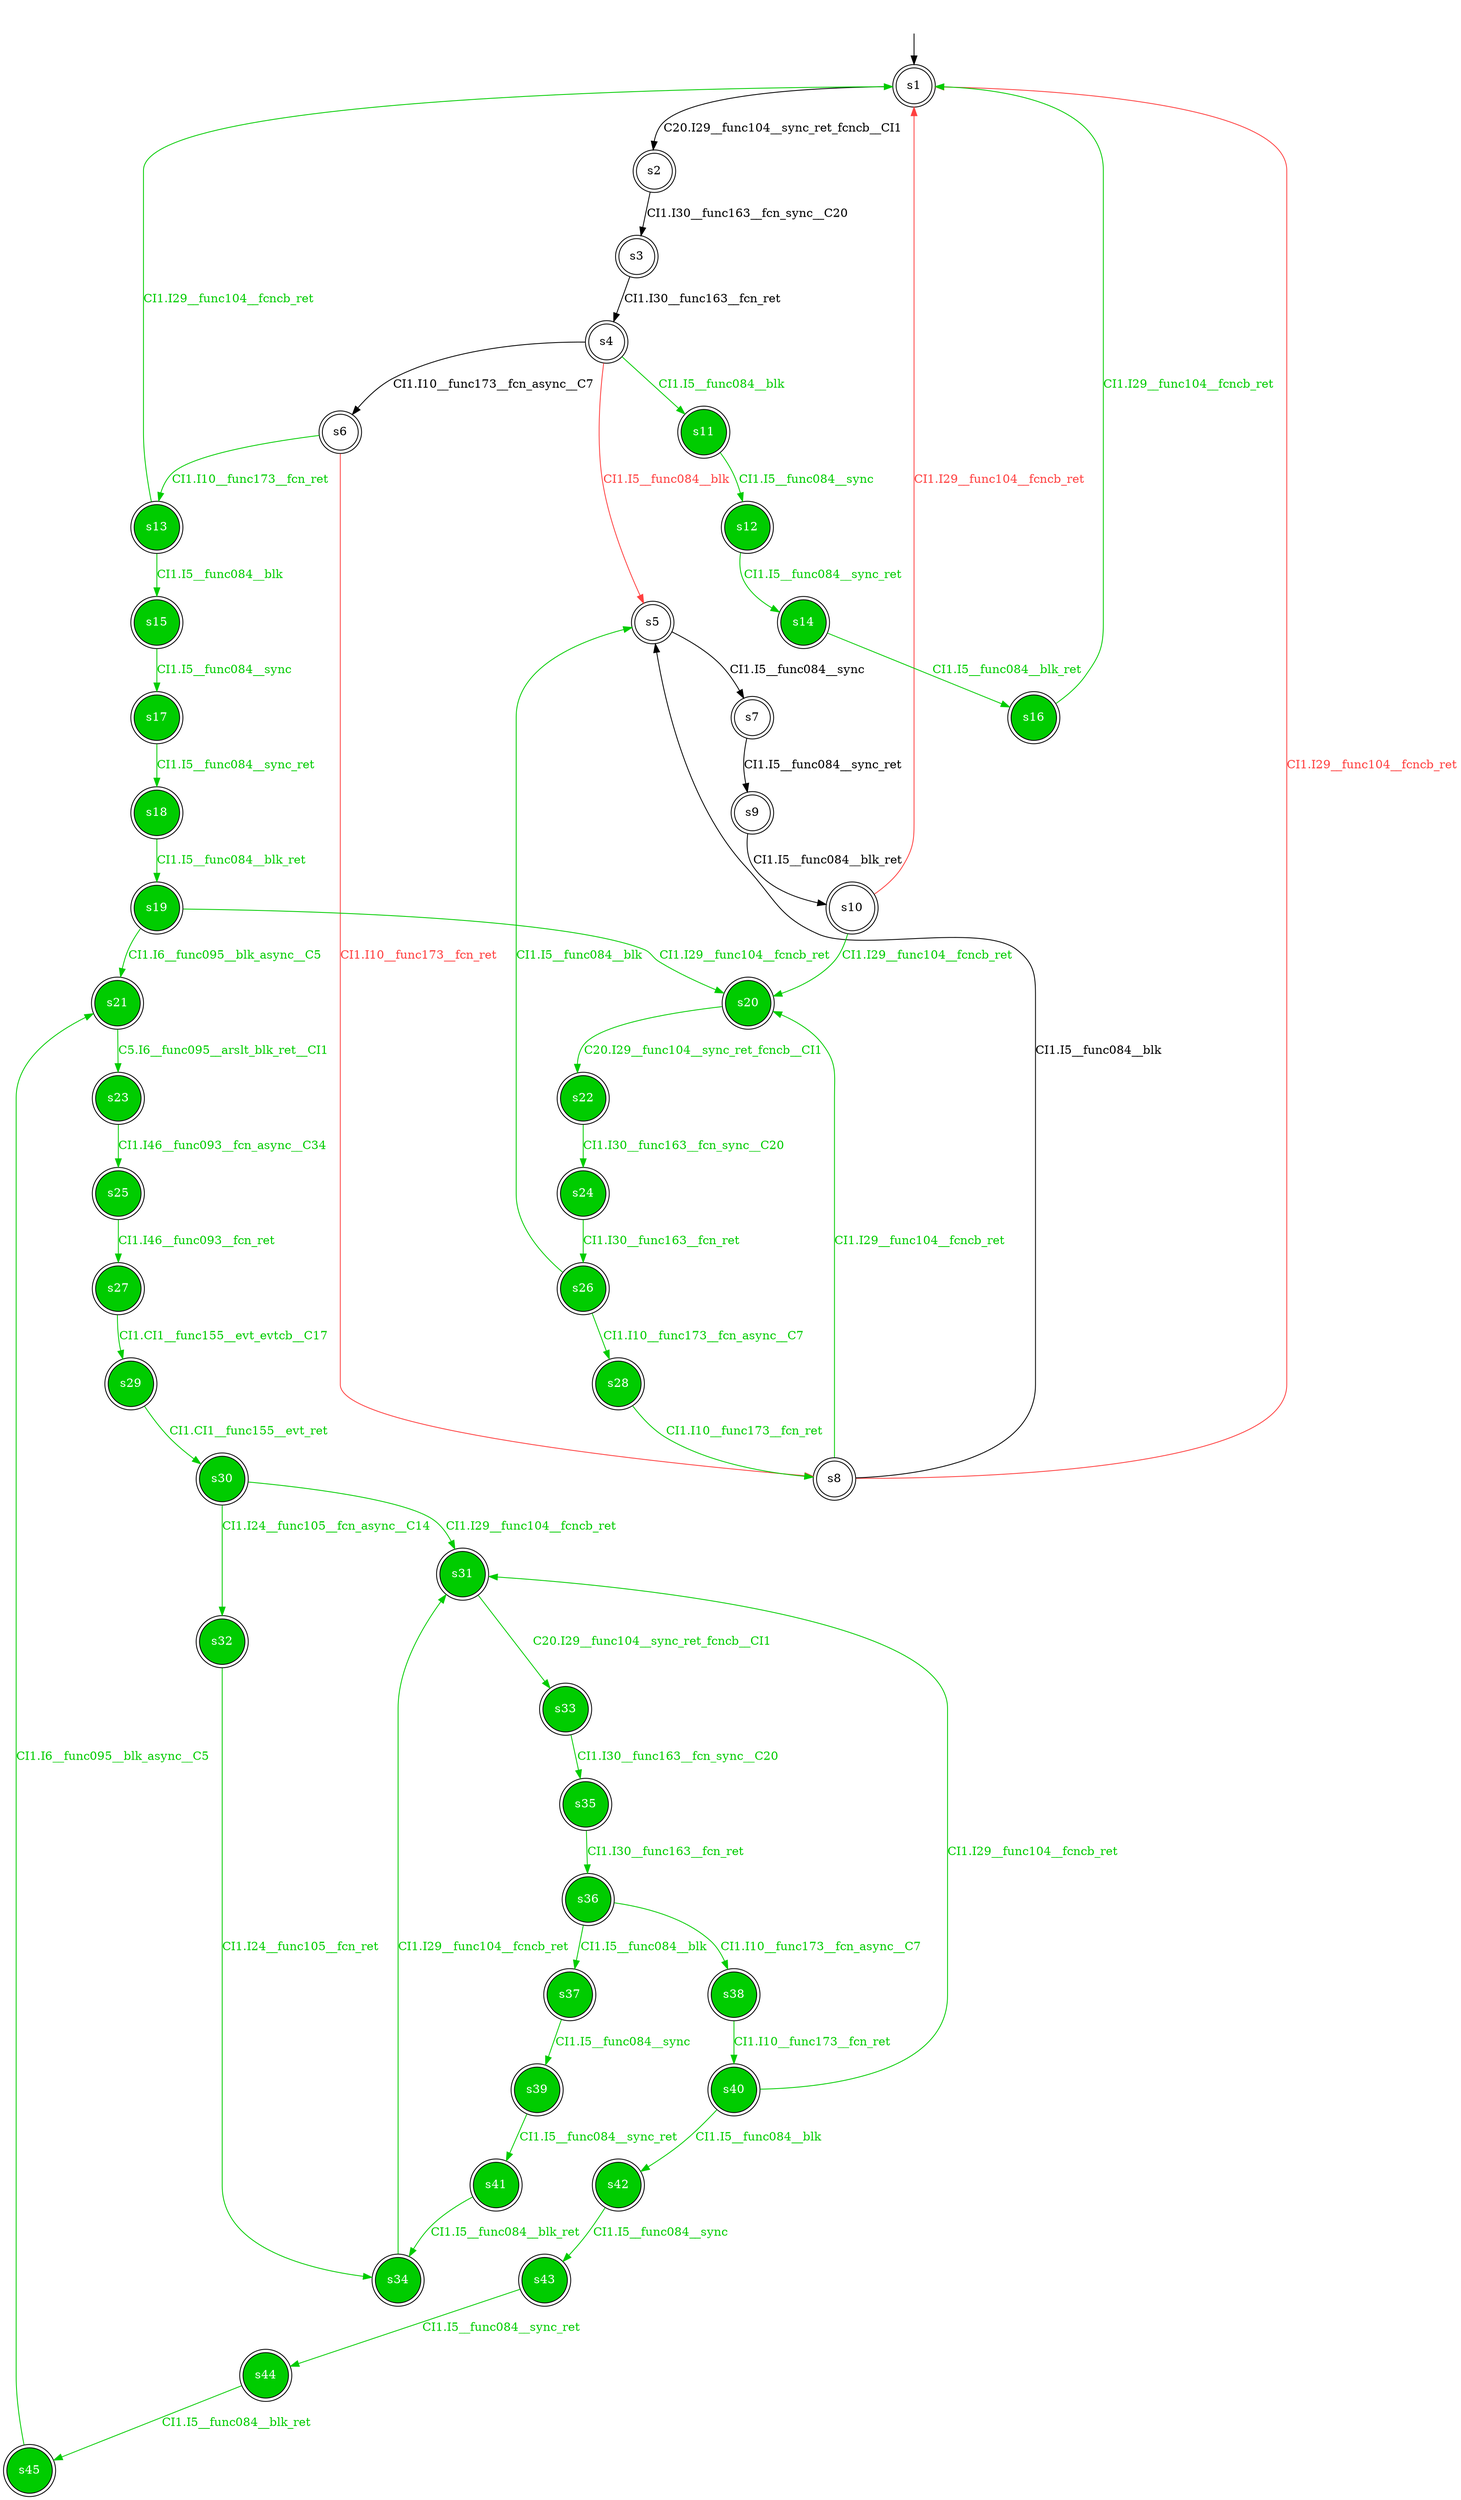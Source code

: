 digraph diffautomaton {
	1 [label=<s1> shape="doublecircle"];
	2 [label=<s2> shape="doublecircle"];
	3 [label=<s3> shape="doublecircle"];
	4 [label=<s4> shape="doublecircle"];
	5 [label=<s5> shape="doublecircle"];
	6 [label=<s6> shape="doublecircle"];
	7 [label=<s7> shape="doublecircle"];
	8 [label=<s8> shape="doublecircle"];
	9 [label=<s9> shape="doublecircle"];
	10 [label=<s10> shape="doublecircle"];
	11 [label=<s11> shape="doublecircle" fillcolor="#00cc00" fontcolor="#ffffff" style="filled"];
	12 [label=<s12> shape="doublecircle" fillcolor="#00cc00" fontcolor="#ffffff" style="filled"];
	13 [label=<s13> shape="doublecircle" fillcolor="#00cc00" fontcolor="#ffffff" style="filled"];
	14 [label=<s14> shape="doublecircle" fillcolor="#00cc00" fontcolor="#ffffff" style="filled"];
	15 [label=<s15> shape="doublecircle" fillcolor="#00cc00" fontcolor="#ffffff" style="filled"];
	16 [label=<s16> shape="doublecircle" fillcolor="#00cc00" fontcolor="#ffffff" style="filled"];
	17 [label=<s17> shape="doublecircle" fillcolor="#00cc00" fontcolor="#ffffff" style="filled"];
	18 [label=<s18> shape="doublecircle" fillcolor="#00cc00" fontcolor="#ffffff" style="filled"];
	19 [label=<s19> shape="doublecircle" fillcolor="#00cc00" fontcolor="#ffffff" style="filled"];
	20 [label=<s20> shape="doublecircle" fillcolor="#00cc00" fontcolor="#ffffff" style="filled"];
	21 [label=<s21> shape="doublecircle" fillcolor="#00cc00" fontcolor="#ffffff" style="filled"];
	22 [label=<s22> shape="doublecircle" fillcolor="#00cc00" fontcolor="#ffffff" style="filled"];
	23 [label=<s23> shape="doublecircle" fillcolor="#00cc00" fontcolor="#ffffff" style="filled"];
	24 [label=<s24> shape="doublecircle" fillcolor="#00cc00" fontcolor="#ffffff" style="filled"];
	25 [label=<s25> shape="doublecircle" fillcolor="#00cc00" fontcolor="#ffffff" style="filled"];
	26 [label=<s26> shape="doublecircle" fillcolor="#00cc00" fontcolor="#ffffff" style="filled"];
	27 [label=<s27> shape="doublecircle" fillcolor="#00cc00" fontcolor="#ffffff" style="filled"];
	28 [label=<s28> shape="doublecircle" fillcolor="#00cc00" fontcolor="#ffffff" style="filled"];
	29 [label=<s29> shape="doublecircle" fillcolor="#00cc00" fontcolor="#ffffff" style="filled"];
	30 [label=<s30> shape="doublecircle" fillcolor="#00cc00" fontcolor="#ffffff" style="filled"];
	31 [label=<s31> shape="doublecircle" fillcolor="#00cc00" fontcolor="#ffffff" style="filled"];
	32 [label=<s32> shape="doublecircle" fillcolor="#00cc00" fontcolor="#ffffff" style="filled"];
	33 [label=<s33> shape="doublecircle" fillcolor="#00cc00" fontcolor="#ffffff" style="filled"];
	34 [label=<s34> shape="doublecircle" fillcolor="#00cc00" fontcolor="#ffffff" style="filled"];
	35 [label=<s35> shape="doublecircle" fillcolor="#00cc00" fontcolor="#ffffff" style="filled"];
	36 [label=<s36> shape="doublecircle" fillcolor="#00cc00" fontcolor="#ffffff" style="filled"];
	37 [label=<s37> shape="doublecircle" fillcolor="#00cc00" fontcolor="#ffffff" style="filled"];
	38 [label=<s38> shape="doublecircle" fillcolor="#00cc00" fontcolor="#ffffff" style="filled"];
	39 [label=<s39> shape="doublecircle" fillcolor="#00cc00" fontcolor="#ffffff" style="filled"];
	40 [label=<s40> shape="doublecircle" fillcolor="#00cc00" fontcolor="#ffffff" style="filled"];
	41 [label=<s41> shape="doublecircle" fillcolor="#00cc00" fontcolor="#ffffff" style="filled"];
	42 [label=<s42> shape="doublecircle" fillcolor="#00cc00" fontcolor="#ffffff" style="filled"];
	43 [label=<s43> shape="doublecircle" fillcolor="#00cc00" fontcolor="#ffffff" style="filled"];
	44 [label=<s44> shape="doublecircle" fillcolor="#00cc00" fontcolor="#ffffff" style="filled"];
	45 [label=<s45> shape="doublecircle" fillcolor="#00cc00" fontcolor="#ffffff" style="filled"];
	__init1 [label=<> shape="none"];
	__init1 -> 1;
	1 -> 2 [label=<<font color="#000000">C20.I29__func104__sync_ret_fcncb__CI1</font>> id="1-0-2"];
	2 -> 3 [label=<<font color="#000000">CI1.I30__func163__fcn_sync__C20</font>> id="2-0-3"];
	3 -> 4 [label=<<font color="#000000">CI1.I30__func163__fcn_ret</font>> id="3-0-4"];
	4 -> 5 [label=<<font color="#ff4040">CI1.I5__func084__blk</font>> color="#ff4040" id="4-0-5"];
	4 -> 6 [label=<<font color="#000000">CI1.I10__func173__fcn_async__C7</font>> id="4-1-6"];
	4 -> 11 [label=<<font color="#00cc00">CI1.I5__func084__blk</font>> color="#00cc00" id="4-2-11"];
	5 -> 7 [label=<<font color="#000000">CI1.I5__func084__sync</font>> id="5-0-7"];
	6 -> 8 [label=<<font color="#ff4040">CI1.I10__func173__fcn_ret</font>> color="#ff4040" id="6-0-8"];
	6 -> 13 [label=<<font color="#00cc00">CI1.I10__func173__fcn_ret</font>> color="#00cc00" id="6-1-13"];
	7 -> 9 [label=<<font color="#000000">CI1.I5__func084__sync_ret</font>> id="7-0-9"];
	8 -> 5 [label=<<font color="#000000">CI1.I5__func084__blk</font>> id="8-0-5"];
	8 -> 1 [label=<<font color="#ff4040">CI1.I29__func104__fcncb_ret</font>> color="#ff4040" id="8-1-1"];
	8 -> 20 [label=<<font color="#00cc00">CI1.I29__func104__fcncb_ret</font>> color="#00cc00" id="8-2-20"];
	9 -> 10 [label=<<font color="#000000">CI1.I5__func084__blk_ret</font>> id="9-0-10"];
	10 -> 1 [label=<<font color="#ff4040">CI1.I29__func104__fcncb_ret</font>> color="#ff4040" id="10-0-1"];
	10 -> 20 [label=<<font color="#00cc00">CI1.I29__func104__fcncb_ret</font>> color="#00cc00" id="10-1-20"];
	11 -> 12 [label=<<font color="#00cc00">CI1.I5__func084__sync</font>> color="#00cc00" id="11-0-12"];
	12 -> 14 [label=<<font color="#00cc00">CI1.I5__func084__sync_ret</font>> color="#00cc00" id="12-0-14"];
	13 -> 15 [label=<<font color="#00cc00">CI1.I5__func084__blk</font>> color="#00cc00" id="13-0-15"];
	13 -> 1 [label=<<font color="#00cc00">CI1.I29__func104__fcncb_ret</font>> color="#00cc00" id="13-1-1"];
	14 -> 16 [label=<<font color="#00cc00">CI1.I5__func084__blk_ret</font>> color="#00cc00" id="14-0-16"];
	15 -> 17 [label=<<font color="#00cc00">CI1.I5__func084__sync</font>> color="#00cc00" id="15-0-17"];
	16 -> 1 [label=<<font color="#00cc00">CI1.I29__func104__fcncb_ret</font>> color="#00cc00" id="16-0-1"];
	17 -> 18 [label=<<font color="#00cc00">CI1.I5__func084__sync_ret</font>> color="#00cc00" id="17-0-18"];
	18 -> 19 [label=<<font color="#00cc00">CI1.I5__func084__blk_ret</font>> color="#00cc00" id="18-0-19"];
	19 -> 20 [label=<<font color="#00cc00">CI1.I29__func104__fcncb_ret</font>> color="#00cc00" id="19-0-20"];
	19 -> 21 [label=<<font color="#00cc00">CI1.I6__func095__blk_async__C5</font>> color="#00cc00" id="19-1-21"];
	20 -> 22 [label=<<font color="#00cc00">C20.I29__func104__sync_ret_fcncb__CI1</font>> color="#00cc00" id="20-0-22"];
	21 -> 23 [label=<<font color="#00cc00">C5.I6__func095__arslt_blk_ret__CI1</font>> color="#00cc00" id="21-0-23"];
	22 -> 24 [label=<<font color="#00cc00">CI1.I30__func163__fcn_sync__C20</font>> color="#00cc00" id="22-0-24"];
	23 -> 25 [label=<<font color="#00cc00">CI1.I46__func093__fcn_async__C34</font>> color="#00cc00" id="23-0-25"];
	24 -> 26 [label=<<font color="#00cc00">CI1.I30__func163__fcn_ret</font>> color="#00cc00" id="24-0-26"];
	25 -> 27 [label=<<font color="#00cc00">CI1.I46__func093__fcn_ret</font>> color="#00cc00" id="25-0-27"];
	26 -> 5 [label=<<font color="#00cc00">CI1.I5__func084__blk</font>> color="#00cc00" id="26-0-5"];
	26 -> 28 [label=<<font color="#00cc00">CI1.I10__func173__fcn_async__C7</font>> color="#00cc00" id="26-1-28"];
	27 -> 29 [label=<<font color="#00cc00">CI1.CI1__func155__evt_evtcb__C17</font>> color="#00cc00" id="27-0-29"];
	28 -> 8 [label=<<font color="#00cc00">CI1.I10__func173__fcn_ret</font>> color="#00cc00" id="28-0-8"];
	29 -> 30 [label=<<font color="#00cc00">CI1.CI1__func155__evt_ret</font>> color="#00cc00" id="29-0-30"];
	30 -> 31 [label=<<font color="#00cc00">CI1.I29__func104__fcncb_ret</font>> color="#00cc00" id="30-0-31"];
	30 -> 32 [label=<<font color="#00cc00">CI1.I24__func105__fcn_async__C14</font>> color="#00cc00" id="30-1-32"];
	31 -> 33 [label=<<font color="#00cc00">C20.I29__func104__sync_ret_fcncb__CI1</font>> color="#00cc00" id="31-0-33"];
	32 -> 34 [label=<<font color="#00cc00">CI1.I24__func105__fcn_ret</font>> color="#00cc00" id="32-0-34"];
	33 -> 35 [label=<<font color="#00cc00">CI1.I30__func163__fcn_sync__C20</font>> color="#00cc00" id="33-0-35"];
	34 -> 31 [label=<<font color="#00cc00">CI1.I29__func104__fcncb_ret</font>> color="#00cc00" id="34-0-31"];
	35 -> 36 [label=<<font color="#00cc00">CI1.I30__func163__fcn_ret</font>> color="#00cc00" id="35-0-36"];
	36 -> 37 [label=<<font color="#00cc00">CI1.I5__func084__blk</font>> color="#00cc00" id="36-0-37"];
	36 -> 38 [label=<<font color="#00cc00">CI1.I10__func173__fcn_async__C7</font>> color="#00cc00" id="36-1-38"];
	37 -> 39 [label=<<font color="#00cc00">CI1.I5__func084__sync</font>> color="#00cc00" id="37-0-39"];
	38 -> 40 [label=<<font color="#00cc00">CI1.I10__func173__fcn_ret</font>> color="#00cc00" id="38-0-40"];
	39 -> 41 [label=<<font color="#00cc00">CI1.I5__func084__sync_ret</font>> color="#00cc00" id="39-0-41"];
	40 -> 42 [label=<<font color="#00cc00">CI1.I5__func084__blk</font>> color="#00cc00" id="40-0-42"];
	40 -> 31 [label=<<font color="#00cc00">CI1.I29__func104__fcncb_ret</font>> color="#00cc00" id="40-1-31"];
	41 -> 34 [label=<<font color="#00cc00">CI1.I5__func084__blk_ret</font>> color="#00cc00" id="41-0-34"];
	42 -> 43 [label=<<font color="#00cc00">CI1.I5__func084__sync</font>> color="#00cc00" id="42-0-43"];
	43 -> 44 [label=<<font color="#00cc00">CI1.I5__func084__sync_ret</font>> color="#00cc00" id="43-0-44"];
	44 -> 45 [label=<<font color="#00cc00">CI1.I5__func084__blk_ret</font>> color="#00cc00" id="44-0-45"];
	45 -> 21 [label=<<font color="#00cc00">CI1.I6__func095__blk_async__C5</font>> color="#00cc00" id="45-0-21"];
}
